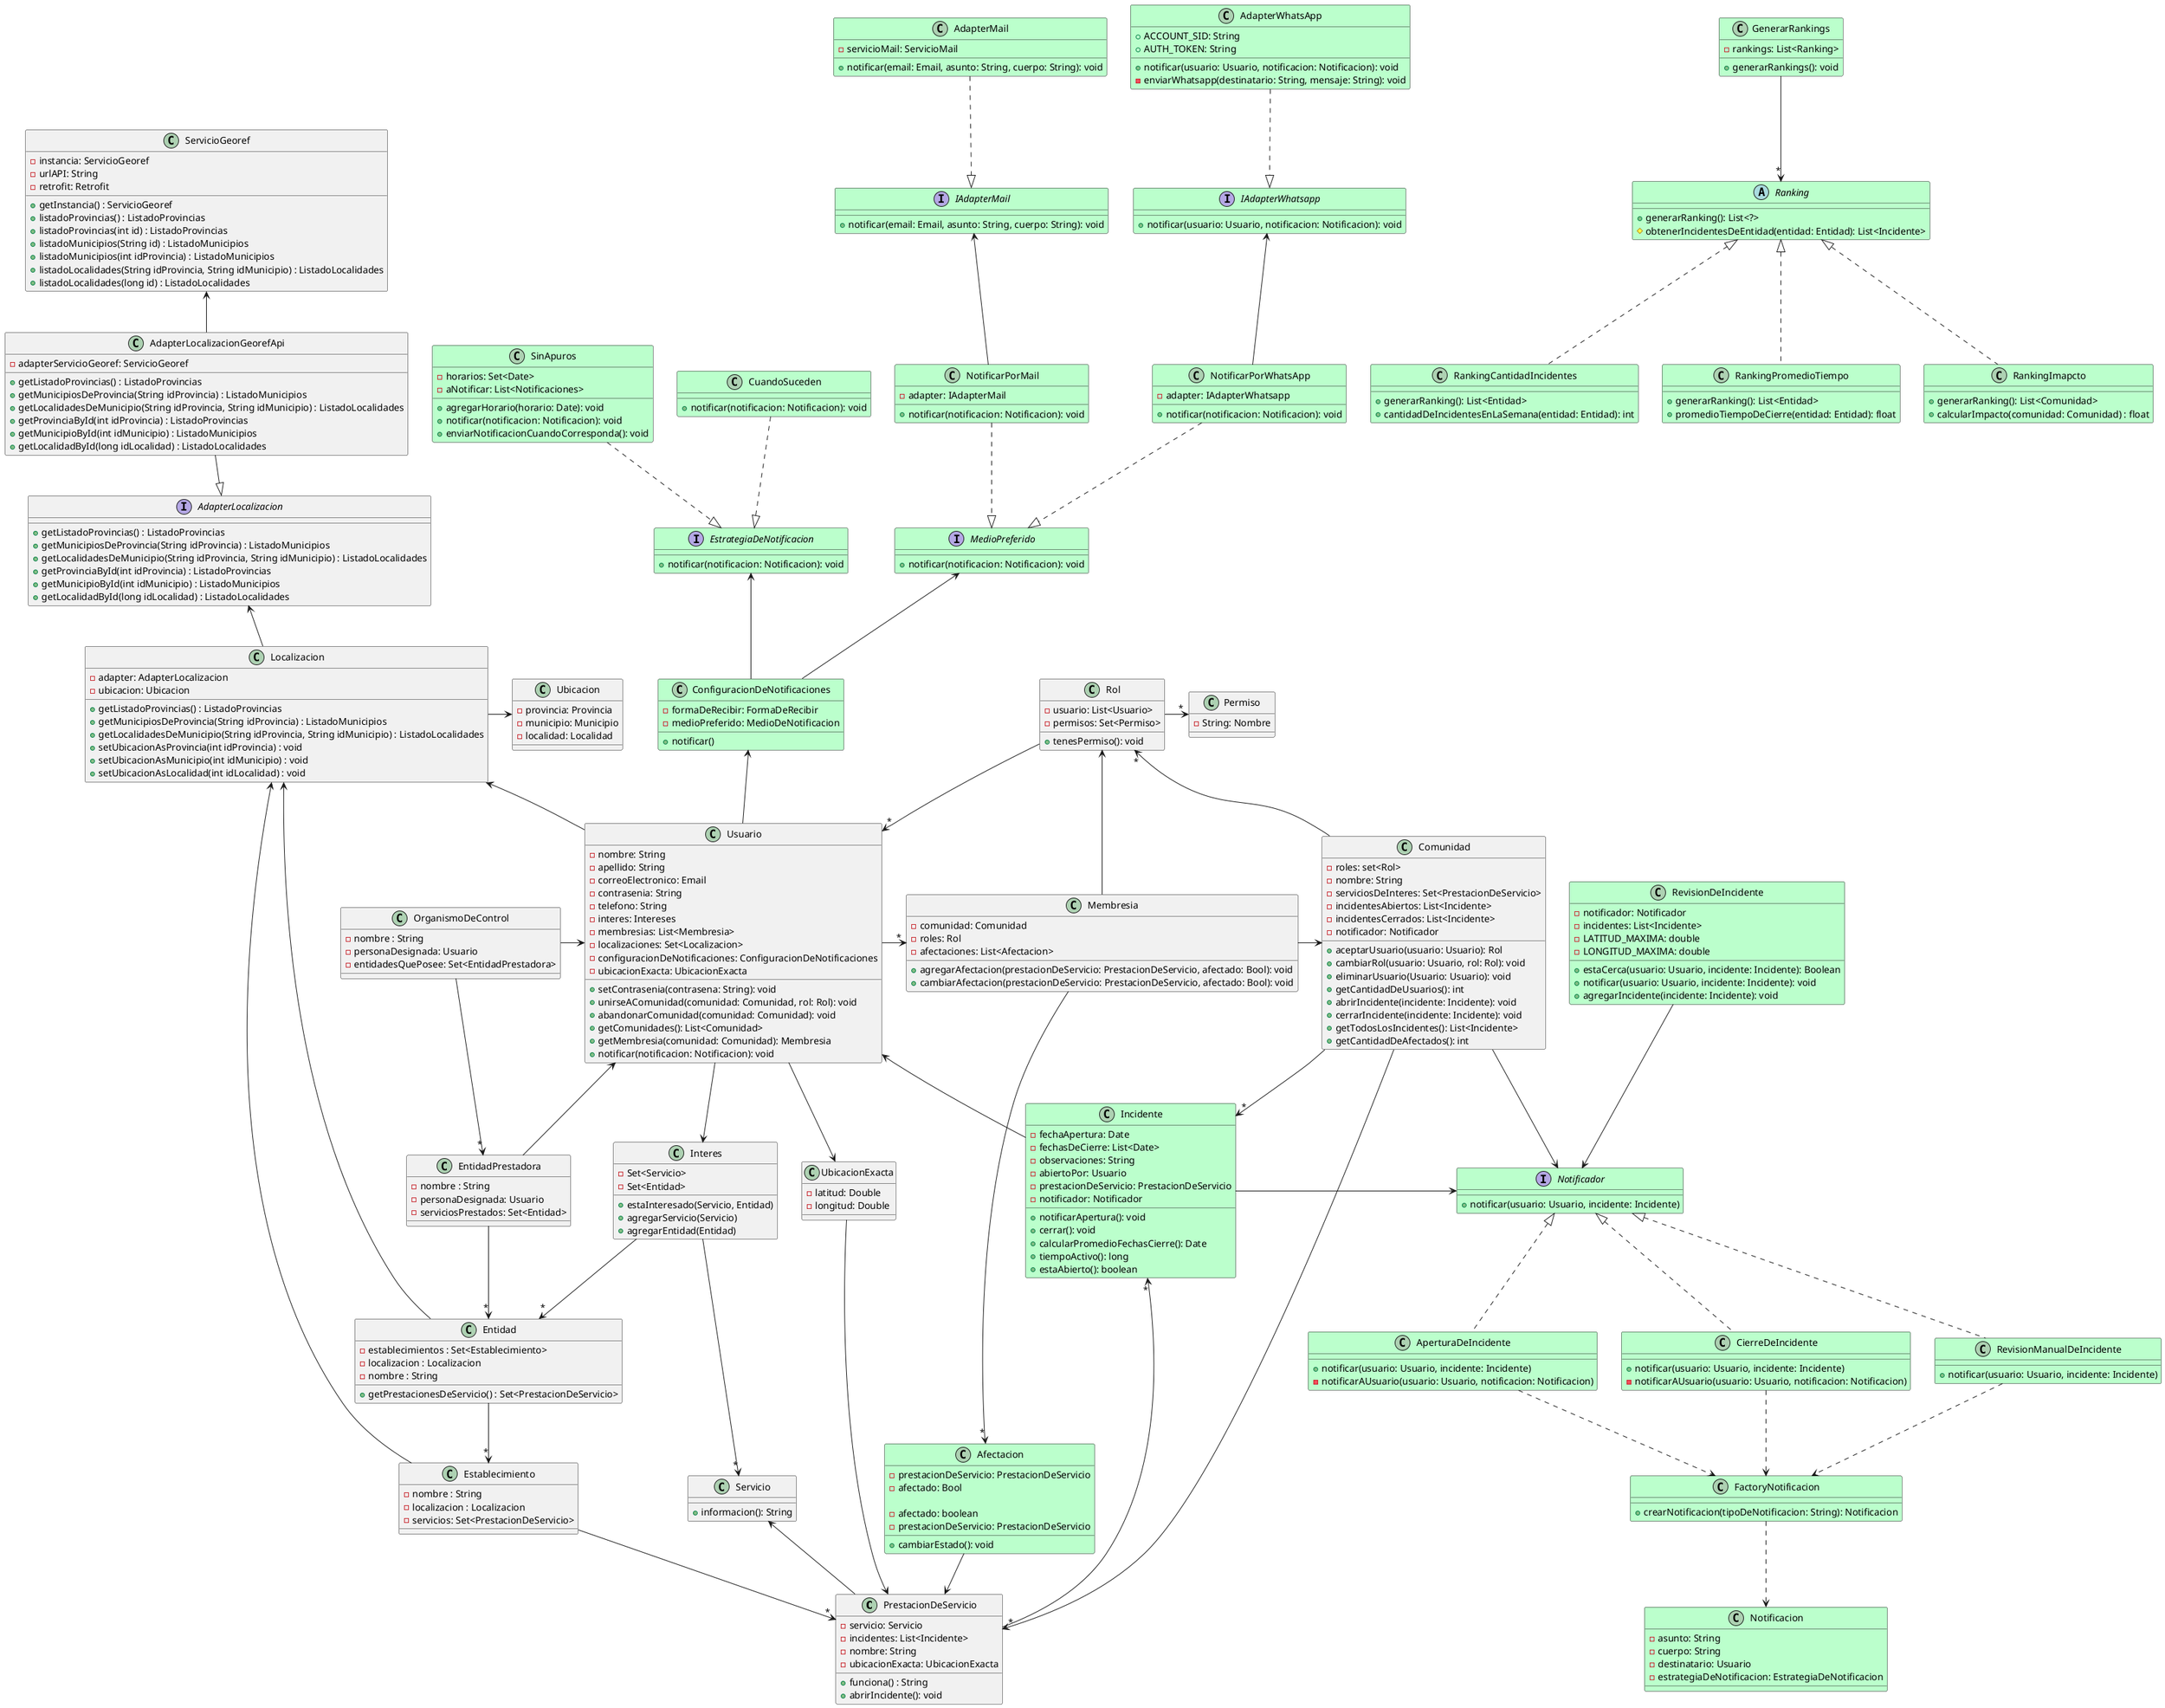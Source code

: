 @startuml

Class PrestacionDeServicio {    
    - servicio: Servicio
    - incidentes: List<Incidente>
    - nombre: String
    - ubicacionExacta: UbicacionExacta

    + funciona() : String
    + abrirIncidente(): void

}

Class UbicacionExacta {
    - latitud: Double
    - longitud: Double
}


Class Servicio {
    + informacion(): String
}


class Rol{
    -usuario: List<Usuario>
    -permisos: Set<Permiso>

    +tenesPermiso(): void
}




class Permiso{
 - String: Nombre

}


class Comunidad {
    - roles: set<Rol>
    - nombre: String
    - serviciosDeInteres: Set<PrestacionDeServicio>
    - incidentesAbiertos: List<Incidente>
    - incidentesCerrados: List<Incidente>
    - notificador: Notificador


    + aceptarUsuario(usuario: Usuario): Rol
    + cambiarRol(usuario: Usuario, rol: Rol): void
    + eliminarUsuario(Usuario: Usuario): void
    + getCantidadDeUsuarios(): int
    + abrirIncidente(incidente: Incidente): void
    + cerrarIncidente(incidente: Incidente): void
    + getTodosLosIncidentes(): List<Incidente>
    + getCantidadDeAfectados(): int

}



class Usuario{
    - nombre: String
    - apellido: String
    - correoElectronico: Email
    - contrasenia: String
    - telefono: String
    - interes: Intereses
    - membresias: List<Membresia>
    - localizaciones: Set<Localizacion>
    - configuracionDeNotificaciones: ConfiguracionDeNotificaciones
    - ubicacionExacta: UbicacionExacta


    + setContrasenia(contrasena: String): void
    + unirseAComunidad(comunidad: Comunidad, rol: Rol): void
    + abandonarComunidad(comunidad: Comunidad): void
    + getComunidades(): List<Comunidad>
    + getMembresia(comunidad: Comunidad): Membresia
    + notificar(notificacion: Notificacion): void
}




Class Entidad {
    - establecimientos : Set<Establecimiento>
    - localizacion : Localizacion
    - nombre : String

    + getPrestacionesDeServicio() : Set<PrestacionDeServicio>
}




Class Establecimiento {
    - nombre : String
    - localizacion : Localizacion
    - servicios: Set<PrestacionDeServicio>
}




Class Membresia {
    - comunidad: Comunidad
    - roles: Rol
    - afectaciones: List<Afectacion>

    + agregarAfectacion(prestacionDeServicio: PrestacionDeServicio, afectado: Bool): void
    + cambiarAfectacion(prestacionDeServicio: PrestacionDeServicio, afectado: Bool): void
}

class Afectacion{
    - prestacionDeServicio: PrestacionDeServicio
    - afectado: Bool

    + cambiarEstado(): void
}


Class Localizacion {
    - adapter: AdapterLocalizacion
    - ubicacion: Ubicacion

    + getListadoProvincias() : ListadoProvincias
    + getMunicipiosDeProvincia(String idProvincia) : ListadoMunicipios
    + getLocalidadesDeMunicipio(String idProvincia, String idMunicipio) : ListadoLocalidades
    + setUbicacionAsProvincia(int idProvincia) : void
    + setUbicacionAsMunicipio(int idMunicipio) : void
    + setUbicacionAsLocalidad(int idLocalidad) : void
}




Interface AdapterLocalizacion {
    + getListadoProvincias() : ListadoProvincias
    + getMunicipiosDeProvincia(String idProvincia) : ListadoMunicipios
    + getLocalidadesDeMunicipio(String idProvincia, String idMunicipio) : ListadoLocalidades
    + getProvinciaById(int idProvincia) : ListadoProvincias
    + getMunicipioById(int idMunicipio) : ListadoMunicipios
    + getLocalidadById(long idLocalidad) : ListadoLocalidades
}




Class AdapterLocalizacionGeorefApi {
    - adapterServicioGeoref: ServicioGeoref

    + getListadoProvincias() : ListadoProvincias
    + getMunicipiosDeProvincia(String idProvincia) : ListadoMunicipios
    + getLocalidadesDeMunicipio(String idProvincia, String idMunicipio) : ListadoLocalidades
    + getProvinciaById(int idProvincia) : ListadoProvincias
    + getMunicipioById(int idMunicipio) : ListadoMunicipios
    + getLocalidadById(long idLocalidad) : ListadoLocalidades
}


Class ServicioGeoref {
    - instancia: ServicioGeoref
    - urlAPI: String
    - retrofit: Retrofit

    + getInstancia() : ServicioGeoref
    + listadoProvincias() : ListadoProvincias
    + listadoProvincias(int id) : ListadoProvincias
    + listadoMunicipios(String id) : ListadoMunicipios
    + listadoMunicipios(int idProvincia) : ListadoMunicipios
    + listadoLocalidades(String idProvincia, String idMunicipio) : ListadoLocalidades
    + listadoLocalidades(long id) : ListadoLocalidades
}


Class Interes {
    - Set<Servicio>
    - Set<Entidad>

    + estaInteresado(Servicio, Entidad)
    + agregarServicio(Servicio)
    + agregarEntidad(Entidad)
}


Class EntidadPrestadora {
    - nombre : String    
    - personaDesignada: Usuario
    - serviciosPrestados: Set<Entidad>
}


Class OrganismoDeControl {
    - nombre : String    
    - personaDesignada: Usuario
    - entidadesQuePosee: Set<EntidadPrestadora>
}

class Ubicacion {
    - provincia: Provincia
    - municipio: Municipio
    - localidad: Localidad
}

Localizacion <-- Usuario 
Localizacion <- Entidad
Localizacion <- Establecimiento
Localizacion -> Ubicacion

EntidadPrestadora --> "*" Entidad
OrganismoDeControl --> "*" EntidadPrestadora


Servicio <-- PrestacionDeServicio
Comunidad --> "*" PrestacionDeServicio
Entidad --> "*" Establecimiento
Interes --> "*" Entidad
Interes --> "*" Servicio 
Establecimiento --> "*" PrestacionDeServicio




Usuario <-- EntidadPrestadora
OrganismoDeControl -> Usuario
Rol --> "*" Usuario
Rol -> "*" Permiso
Rol "*" <- Comunidad
Membresia -> "*" Afectacion
Afectacion -> PrestacionDeServicio
Usuario -> "*" Membresia
Membresia -> Comunidad
Rol <-- Membresia
Usuario --> Interes




AdapterLocalizacion <-- Localizacion
AdapterLocalizacionGeorefApi --|> AdapterLocalizacion
ServicioGeoref <-- AdapterLocalizacionGeorefApi


/' Entrega 3 '/

/' INCIDENTES '/
Class Incidente #bbffcc{
    - fechaApertura: Date
    - fechasDeCierre: List<Date>
    - observaciones: String
    - abiertoPor: Usuario
    - prestacionDeServicio: PrestacionDeServicio
    - notificador: Notificador

    + notificarApertura(): void
    + cerrar(): void
    + calcularPromedioFechasCierre(): Date
    + tiempoActivo(): long
    + estaAbierto(): boolean
}

Incidente "*" <-- PrestacionDeServicio 
Comunidad --> "*" Incidente
Incidente --> Usuario
Incidente -> Notificador
Comunidad --> Notificador

/' CONFIGURACION DE NOTIFICACIONES '/

Class ConfiguracionDeNotificaciones #bbffcc{
    - formaDeRecibir: FormaDeRecibir
    - medioPreferido: MedioDeNotificacion

    + notificar()
}

Interface MedioPreferido #bbffcc{
    + notificar(notificacion: Notificacion): void
}

Class NotificarPorWhatsApp #bbffcc{
    - adapter: IAdapterWhatsapp

    + notificar(notificacion: Notificacion): void
}

Class NotificarPorMail #bbffcc{
    - adapter: IAdapterMail

    + notificar(notificacion: Notificacion): void
}

/' ADAPTERS MEDIO DE NOTIFICACION '/

Interface IAdapterWhatsapp #bbffcc{
    + notificar(usuario: Usuario, notificacion: Notificacion): void
}

Interface IAdapterMail #bbffcc{
    + notificar(email: Email, asunto: String, cuerpo: String): void
}

Class AdapterWhatsApp #bbffcc{
    + ACCOUNT_SID: String
    + AUTH_TOKEN: String

    + notificar(usuario: Usuario, notificacion: Notificacion): void
    - enviarWhatsapp(destinatario: String, mensaje: String): void
}

Class AdapterMail #bbffcc{
    - servicioMail: ServicioMail

    + notificar(email: Email, asunto: String, cuerpo: String): void
}

Interface EstrategiaDeNotificacion #bbffcc{
    + notificar(notificacion: Notificacion): void
}

Class CuandoSuceden #bbffcc{
    + notificar(notificacion: Notificacion): void
}

Class SinApuros #bbffcc{
    - horarios: Set<Date>
    - aNotificar: List<Notificaciones>

    + agregarHorario(horario: Date): void
    + notificar(notificacion: Notificacion): void
    + enviarNotificacionCuandoCorresponda(): void
}


/' NOTIFICACIONES '/

Interface Notificador #bbffcc{
    + notificar(usuario: Usuario, incidente: Incidente)
}

Class AperturaDeIncidente #bbffcc{
    + notificar(usuario: Usuario, incidente: Incidente)
    - notificarAUsuario(usuario: Usuario, notificacion: Notificacion)
}

Class CierreDeIncidente #bbffcc{
    + notificar(usuario: Usuario, incidente: Incidente)
    - notificarAUsuario(usuario: Usuario, notificacion: Notificacion)
} 

Class RevisionManualDeIncidente #bbffcc{
    + notificar(usuario: Usuario, incidente: Incidente)
} 

Class FactoryNotificacion #bbffcc{
    + crearNotificacion(tipoDeNotificacion: String): Notificacion
}

Class Notificacion #bbffcc{
    - asunto: String
    - cuerpo: String
    - destinatario: Usuario
    - estrategiaDeNotificacion: EstrategiaDeNotificacion
}

FactoryNotificacion ..> Notificacion
Notificador <|.. AperturaDeIncidente
Notificador <|.. CierreDeIncidente
Notificador <|.. RevisionManualDeIncidente
AperturaDeIncidente ..> FactoryNotificacion
CierreDeIncidente ..> FactoryNotificacion
RevisionManualDeIncidente ..> FactoryNotificacion


ConfiguracionDeNotificaciones <-- Usuario

EstrategiaDeNotificacion <-- ConfiguracionDeNotificaciones
MedioPreferido <-- ConfiguracionDeNotificaciones

CuandoSuceden ..|> EstrategiaDeNotificacion
SinApuros ..|> EstrategiaDeNotificacion


/' Whatsapp '/
AdapterWhatsApp ..|> IAdapterWhatsapp
IAdapterWhatsapp <-- NotificarPorWhatsApp
NotificarPorWhatsApp ..|> MedioPreferido

/' Mail '/
AdapterMail ..|> IAdapterMail
IAdapterMail <-- NotificarPorMail
NotificarPorMail ..|> MedioPreferido

/' SUGERENCIA REVISION DE INCIDENTE '/

Class RevisionDeIncidente #bbffcc{
    - notificador: Notificador
    - incidentes: List<Incidente>
    - LATITUD_MAXIMA: double
    - LONGITUD_MAXIMA: double

    + estaCerca(usuario: Usuario, incidente: Incidente): Boolean
    + notificar(usuario: Usuario, incidente: Incidente): void
    + agregarIncidente(incidente: Incidente): void
}

RevisionDeIncidente --> Notificador
Usuario --> UbicacionExacta
UbicacionExacta ----> PrestacionDeServicio

/' AFECTADO U OBSERVADOR '/
Class Afectacion #bbffcc{
    - afectado: boolean
    - prestacionDeServicio: PrestacionDeServicio
}

/' RANKINGS '/


Class GenerarRankings #bbffcc{
    - rankings: List<Ranking>

    + generarRankings(): void
}

abstract Class Ranking #bbffcc{
    + generarRanking(): List<?>
    # obtenerIncidentesDeEntidad(entidad: Entidad): List<Incidente>
}

Class RankingCantidadIncidentes #bbffcc{
    + generarRanking(): List<Entidad>
    + cantidadDeIncidentesEnLaSemana(entidad: Entidad): int
}

Class RankingPromedioTiempo #bbffcc{
    + generarRanking(): List<Entidad>
    + promedioTiempoDeCierre(entidad: Entidad): float
}

Class RankingImapcto #bbffcc{
    + generarRanking(): List<Comunidad>
    + calcularImpacto(comunidad: Comunidad) : float
}


GenerarRankings --> "*" Ranking
Ranking <|.. RankingPromedioTiempo
Ranking <|.. RankingCantidadIncidentes
Ranking <|.. RankingImapcto

@enduml
